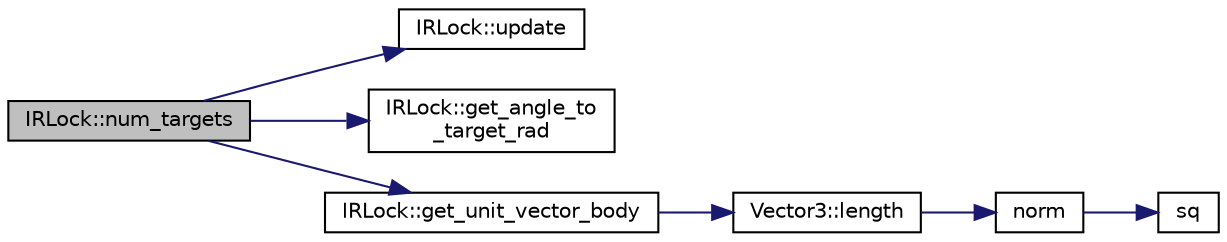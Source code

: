 digraph "IRLock::num_targets"
{
 // INTERACTIVE_SVG=YES
  edge [fontname="Helvetica",fontsize="10",labelfontname="Helvetica",labelfontsize="10"];
  node [fontname="Helvetica",fontsize="10",shape=record];
  rankdir="LR";
  Node1 [label="IRLock::num_targets",height=0.2,width=0.4,color="black", fillcolor="grey75", style="filled", fontcolor="black"];
  Node1 -> Node2 [color="midnightblue",fontsize="10",style="solid",fontname="Helvetica"];
  Node2 [label="IRLock::update",height=0.2,width=0.4,color="black", fillcolor="white", style="filled",URL="$classIRLock.html#a771d0b2b3450ed8641fb857f5ff92fbe"];
  Node1 -> Node3 [color="midnightblue",fontsize="10",style="solid",fontname="Helvetica"];
  Node3 [label="IRLock::get_angle_to\l_target_rad",height=0.2,width=0.4,color="black", fillcolor="white", style="filled",URL="$classIRLock.html#a09895e2bf8a5310d159ba72504d042c4"];
  Node1 -> Node4 [color="midnightblue",fontsize="10",style="solid",fontname="Helvetica"];
  Node4 [label="IRLock::get_unit_vector_body",height=0.2,width=0.4,color="black", fillcolor="white", style="filled",URL="$classIRLock.html#aa486b1185c6602891feed77617c86a45"];
  Node4 -> Node5 [color="midnightblue",fontsize="10",style="solid",fontname="Helvetica"];
  Node5 [label="Vector3::length",height=0.2,width=0.4,color="black", fillcolor="white", style="filled",URL="$classVector3.html#ac1fd5514e368a1e1c2d13f71eda18345"];
  Node5 -> Node6 [color="midnightblue",fontsize="10",style="solid",fontname="Helvetica"];
  Node6 [label="norm",height=0.2,width=0.4,color="black", fillcolor="white", style="filled",URL="$AP__Math_8h.html#adc76d4a5e5c9ae8cb7ab17b55c40d636"];
  Node6 -> Node7 [color="midnightblue",fontsize="10",style="solid",fontname="Helvetica"];
  Node7 [label="sq",height=0.2,width=0.4,color="black", fillcolor="white", style="filled",URL="$AP__Math_8h.html#a0375e3d67fd3911cacee5c3e1408c0f2"];
}
